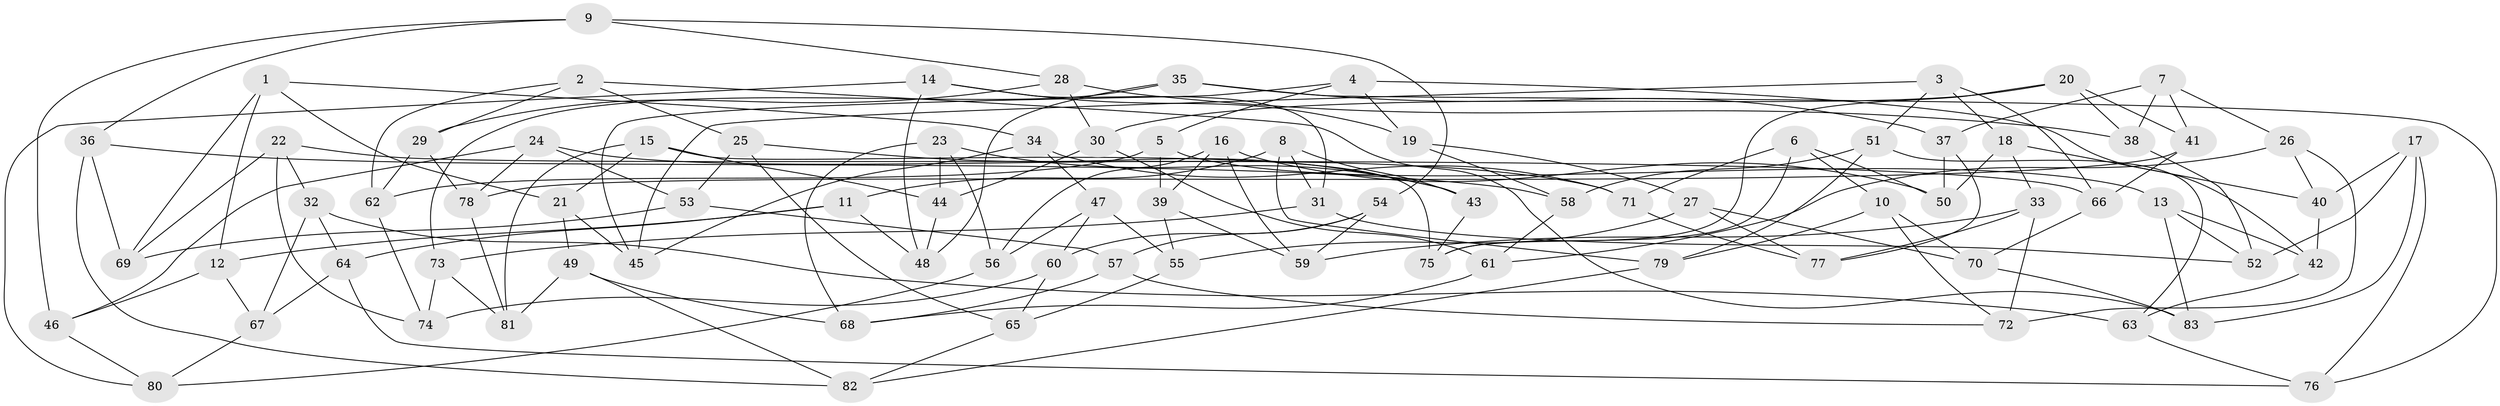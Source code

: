 // Generated by graph-tools (version 1.1) at 2025/58/03/09/25 04:58:45]
// undirected, 83 vertices, 166 edges
graph export_dot {
graph [start="1"]
  node [color=gray90,style=filled];
  1;
  2;
  3;
  4;
  5;
  6;
  7;
  8;
  9;
  10;
  11;
  12;
  13;
  14;
  15;
  16;
  17;
  18;
  19;
  20;
  21;
  22;
  23;
  24;
  25;
  26;
  27;
  28;
  29;
  30;
  31;
  32;
  33;
  34;
  35;
  36;
  37;
  38;
  39;
  40;
  41;
  42;
  43;
  44;
  45;
  46;
  47;
  48;
  49;
  50;
  51;
  52;
  53;
  54;
  55;
  56;
  57;
  58;
  59;
  60;
  61;
  62;
  63;
  64;
  65;
  66;
  67;
  68;
  69;
  70;
  71;
  72;
  73;
  74;
  75;
  76;
  77;
  78;
  79;
  80;
  81;
  82;
  83;
  1 -- 69;
  1 -- 21;
  1 -- 34;
  1 -- 12;
  2 -- 29;
  2 -- 25;
  2 -- 83;
  2 -- 62;
  3 -- 45;
  3 -- 66;
  3 -- 18;
  3 -- 51;
  4 -- 42;
  4 -- 5;
  4 -- 45;
  4 -- 19;
  5 -- 62;
  5 -- 13;
  5 -- 39;
  6 -- 75;
  6 -- 71;
  6 -- 50;
  6 -- 10;
  7 -- 38;
  7 -- 41;
  7 -- 37;
  7 -- 26;
  8 -- 31;
  8 -- 11;
  8 -- 43;
  8 -- 79;
  9 -- 46;
  9 -- 28;
  9 -- 36;
  9 -- 54;
  10 -- 72;
  10 -- 79;
  10 -- 70;
  11 -- 12;
  11 -- 64;
  11 -- 48;
  12 -- 67;
  12 -- 46;
  13 -- 52;
  13 -- 83;
  13 -- 42;
  14 -- 80;
  14 -- 48;
  14 -- 19;
  14 -- 31;
  15 -- 75;
  15 -- 81;
  15 -- 21;
  15 -- 44;
  16 -- 59;
  16 -- 50;
  16 -- 56;
  16 -- 39;
  17 -- 76;
  17 -- 83;
  17 -- 40;
  17 -- 52;
  18 -- 33;
  18 -- 40;
  18 -- 50;
  19 -- 58;
  19 -- 27;
  20 -- 41;
  20 -- 30;
  20 -- 38;
  20 -- 75;
  21 -- 49;
  21 -- 45;
  22 -- 66;
  22 -- 32;
  22 -- 74;
  22 -- 69;
  23 -- 56;
  23 -- 44;
  23 -- 68;
  23 -- 43;
  24 -- 71;
  24 -- 78;
  24 -- 46;
  24 -- 53;
  25 -- 53;
  25 -- 65;
  25 -- 43;
  26 -- 40;
  26 -- 61;
  26 -- 72;
  27 -- 77;
  27 -- 55;
  27 -- 70;
  28 -- 29;
  28 -- 38;
  28 -- 30;
  29 -- 78;
  29 -- 62;
  30 -- 44;
  30 -- 61;
  31 -- 52;
  31 -- 73;
  32 -- 67;
  32 -- 64;
  32 -- 63;
  33 -- 59;
  33 -- 77;
  33 -- 72;
  34 -- 45;
  34 -- 47;
  34 -- 71;
  35 -- 48;
  35 -- 76;
  35 -- 37;
  35 -- 73;
  36 -- 69;
  36 -- 82;
  36 -- 58;
  37 -- 77;
  37 -- 50;
  38 -- 52;
  39 -- 59;
  39 -- 55;
  40 -- 42;
  41 -- 78;
  41 -- 66;
  42 -- 63;
  43 -- 75;
  44 -- 48;
  46 -- 80;
  47 -- 60;
  47 -- 55;
  47 -- 56;
  49 -- 68;
  49 -- 82;
  49 -- 81;
  51 -- 63;
  51 -- 79;
  51 -- 58;
  53 -- 69;
  53 -- 57;
  54 -- 60;
  54 -- 59;
  54 -- 57;
  55 -- 65;
  56 -- 80;
  57 -- 68;
  57 -- 72;
  58 -- 61;
  60 -- 65;
  60 -- 74;
  61 -- 68;
  62 -- 74;
  63 -- 76;
  64 -- 76;
  64 -- 67;
  65 -- 82;
  66 -- 70;
  67 -- 80;
  70 -- 83;
  71 -- 77;
  73 -- 74;
  73 -- 81;
  78 -- 81;
  79 -- 82;
}
